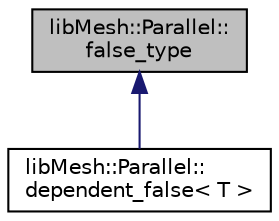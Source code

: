 digraph "libMesh::Parallel::false_type"
{
  edge [fontname="Helvetica",fontsize="10",labelfontname="Helvetica",labelfontsize="10"];
  node [fontname="Helvetica",fontsize="10",shape=record];
  Node1 [label="libMesh::Parallel::\lfalse_type",height=0.2,width=0.4,color="black", fillcolor="grey75", style="filled", fontcolor="black"];
  Node1 -> Node2 [dir="back",color="midnightblue",fontsize="10",style="solid",fontname="Helvetica"];
  Node2 [label="libMesh::Parallel::\ldependent_false\< T \>",height=0.2,width=0.4,color="black", fillcolor="white", style="filled",URL="$structlibMesh_1_1Parallel_1_1dependent__false.html"];
}
